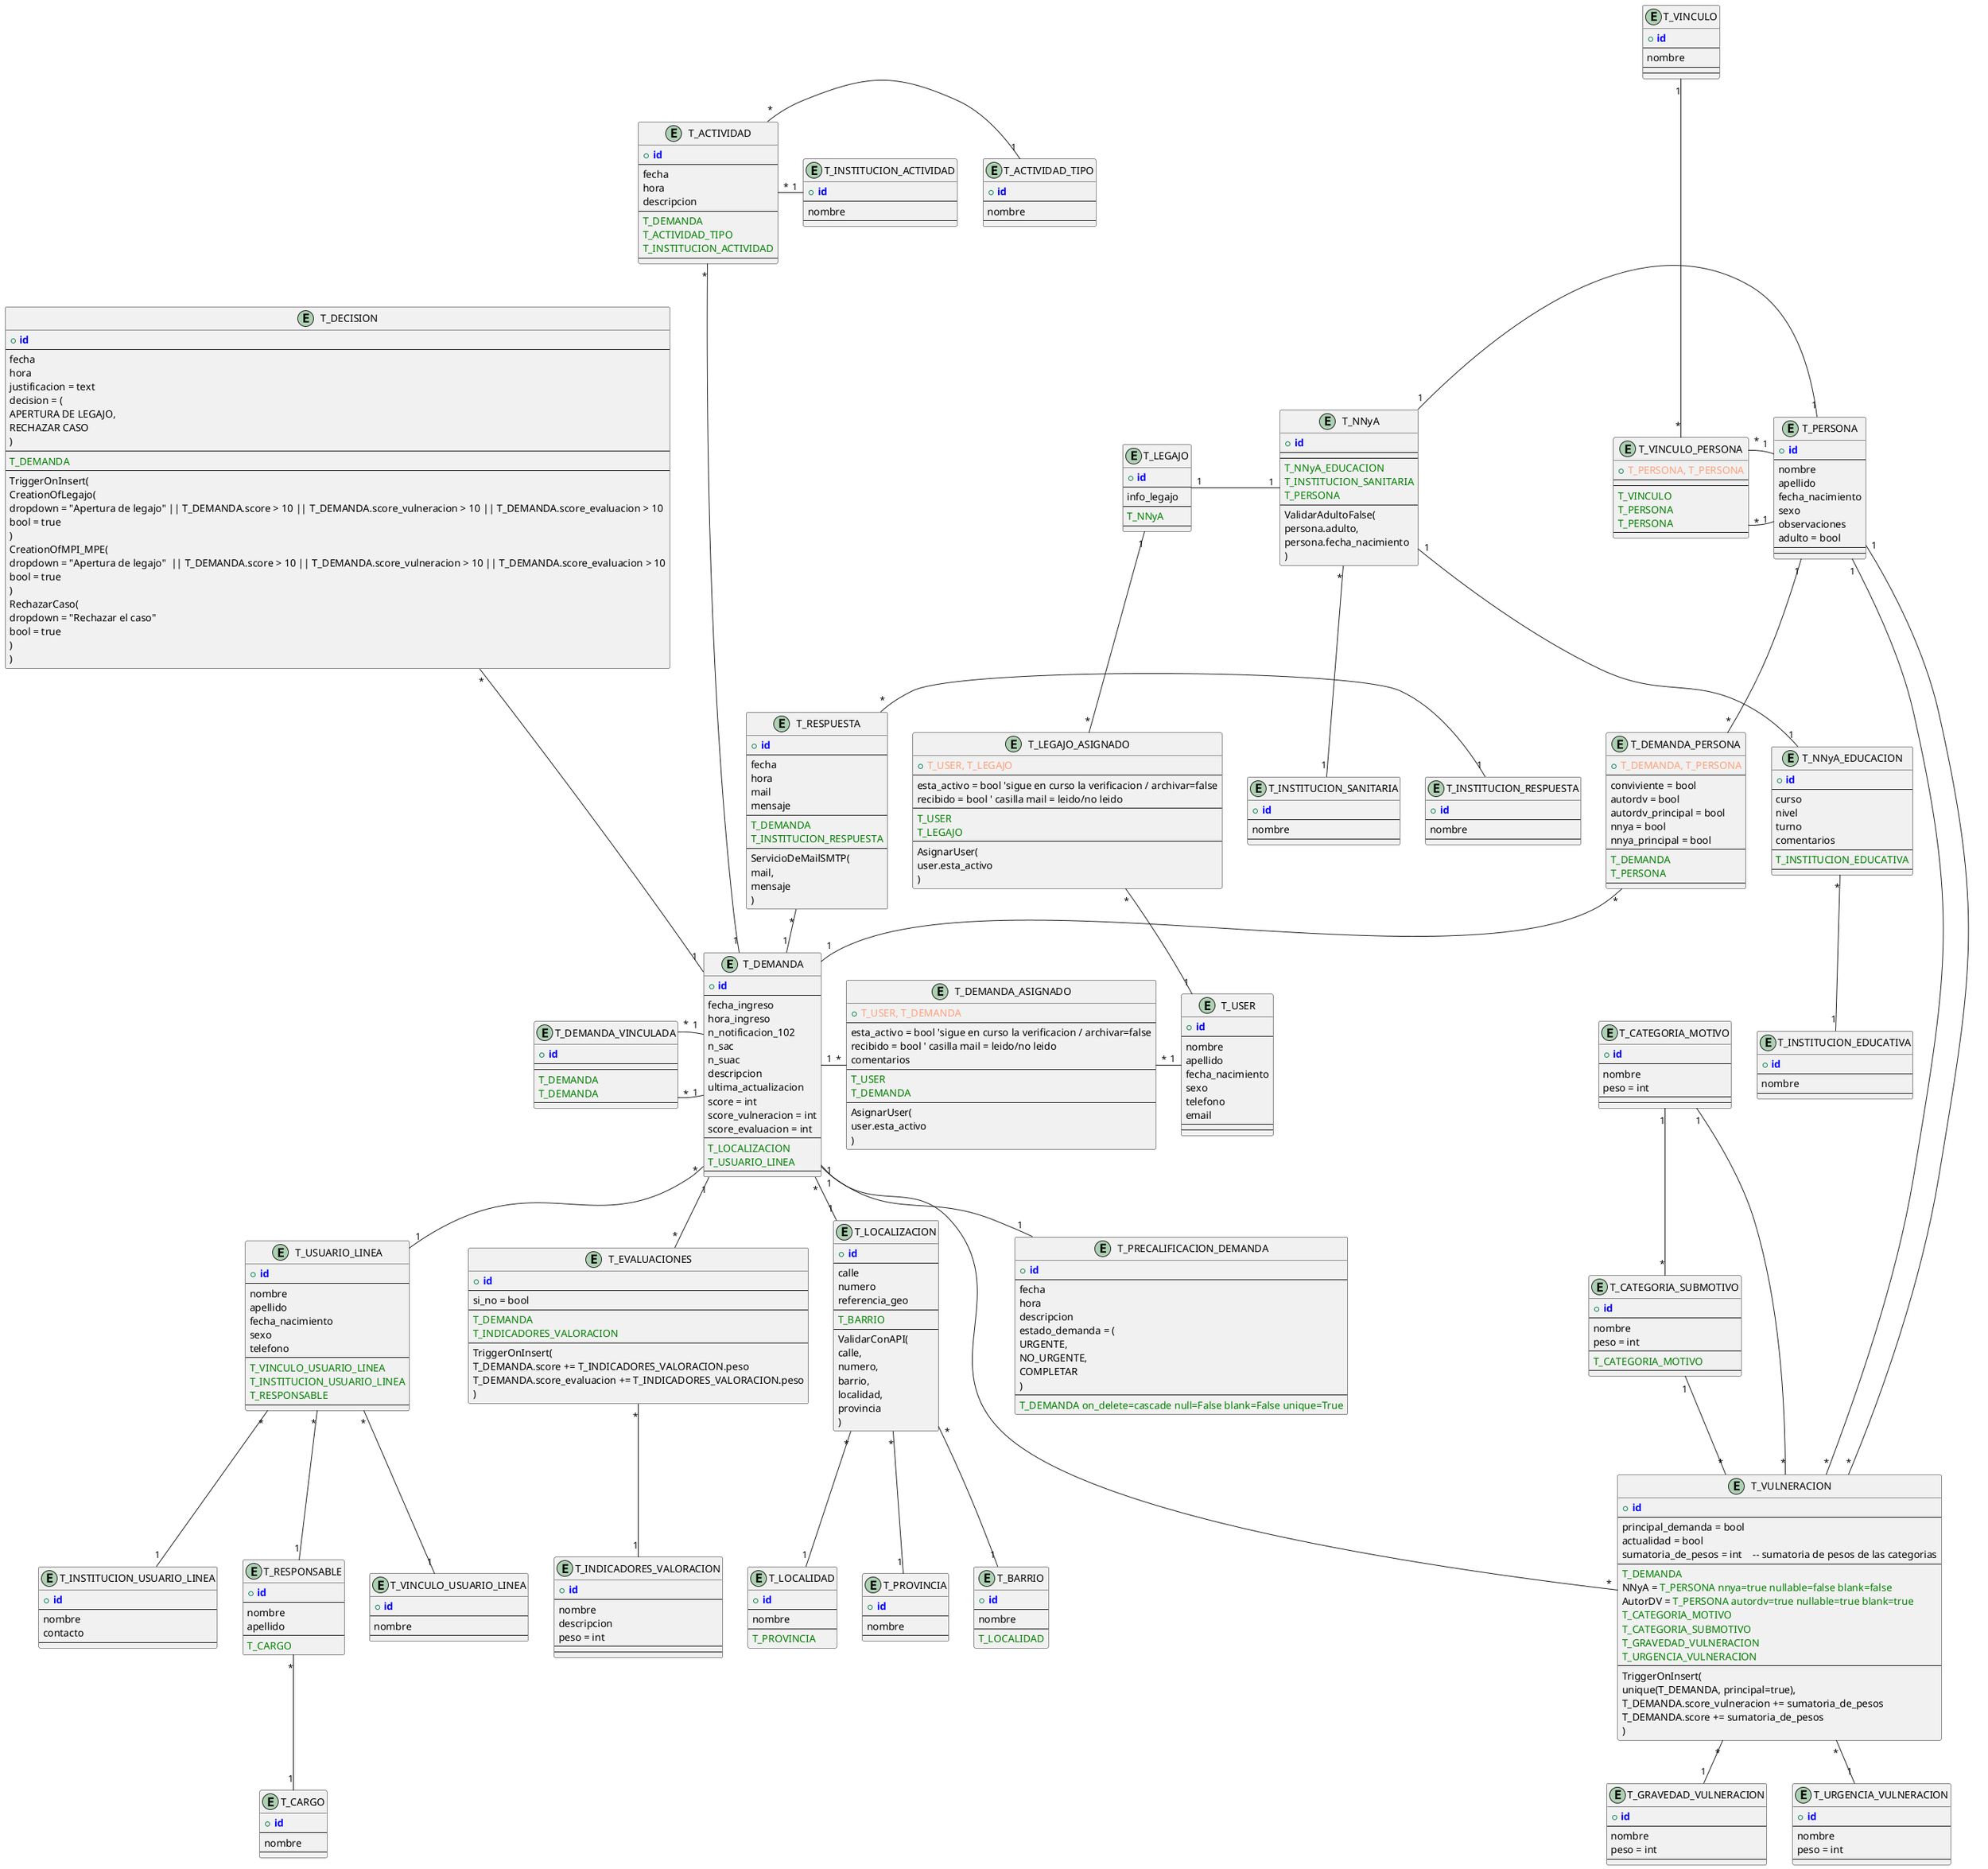 "@startuml full_logical_erd"

!define PRIMARY_KEY(x) <b><color:blue>x</color></b>
!define FOREIGN_KEY(x) <color:green>x</color>
!define COMPOSITE_KEY(x, y) <color:LightSalmon>x, y</color>

entity T_DEMANDA {
    + PRIMARY_KEY(id)
    --
    fecha_ingreso
    hora_ingreso
    n_notificacion_102
    n_sac
    n_suac
    descripcion
    ultima_actualizacion
    score = int
    score_vulneracion = int
    score_evaluacion = int
    --
    FOREIGN_KEY(T_LOCALIZACION)
    FOREIGN_KEY(T_USUARIO_LINEA)
    --
}

entity T_DEMANDA_ASIGNADO {
    + COMPOSITE_KEY(T_USER, T_DEMANDA)
    --
    esta_activo = bool 'sigue en curso la verificacion / archivar=false
    recibido = bool ' casilla mail = leido/no leido
    comentarios
    --
    FOREIGN_KEY(T_USER)
    FOREIGN_KEY(T_DEMANDA)
    --
    AsignarUser(
        user.esta_activo
        )
}

entity T_PRECALIFICACION_DEMANDA {
    + PRIMARY_KEY(id)
    --
    fecha
    hora
    descripcion
    estado_demanda = (
        URGENTE,
        NO_URGENTE,
        COMPLETAR
    )
    --
    FOREIGN_KEY(T_DEMANDA on_delete=cascade null=False blank=False unique=True)
}

entity T_LOCALIZACION {
    + PRIMARY_KEY(id)
    --
    calle
    numero
    referencia_geo
    --
    FOREIGN_KEY(T_BARRIO)
    --
    ValidarConAPI(
        calle,
        numero,
        barrio,
        localidad,
        provincia
        )
}

entity T_NNyA {
    + PRIMARY_KEY(id)
    --
    --
    FOREIGN_KEY(T_NNyA_EDUCACION)
    FOREIGN_KEY(T_INSTITUCION_SANITARIA)
    FOREIGN_KEY(T_PERSONA)
    --
    ValidarAdultoFalse(
        persona.adulto,
        persona.fecha_nacimiento
        )
}

entity T_NNyA_EDUCACION {
    + PRIMARY_KEY(id)
    --
    curso
    nivel
    turno
    comentarios
    --
    FOREIGN_KEY(T_INSTITUCION_EDUCATIVA)
    --
}

entity T_PERSONA {
    + PRIMARY_KEY(id)
    --
    nombre
    apellido
    fecha_nacimiento
    sexo
    observaciones
    adulto = bool
    --
    --
}

entity T_DEMANDA_PERSONA {
    + COMPOSITE_KEY(T_DEMANDA, T_PERSONA)
    --
    conviviente = bool
    autordv = bool
    autordv_principal = bool
    nnya = bool
    nnya_principal = bool
    --
    FOREIGN_KEY(T_DEMANDA)
    FOREIGN_KEY(T_PERSONA)
    --
}

entity T_VINCULO_PERSONA {
    + COMPOSITE_KEY(T_PERSONA, T_PERSONA)
    --
    --
    FOREIGN_KEY(T_VINCULO)
    FOREIGN_KEY(T_PERSONA)
    FOREIGN_KEY(T_PERSONA)
    --
}

entity T_USUARIO_LINEA {
    + PRIMARY_KEY(id)
    --
    nombre
    apellido
    fecha_nacimiento
    sexo
    telefono
    --
    FOREIGN_KEY(T_VINCULO_USUARIO_LINEA)
    FOREIGN_KEY(T_INSTITUCION_USUARIO_LINEA)
    FOREIGN_KEY(T_RESPONSABLE)
    --
}

entity T_INSTITUCION_USUARIO_LINEA {
    + PRIMARY_KEY(id)
    --
    nombre
    contacto
    --
}

entity T_RESPONSABLE {
    + PRIMARY_KEY(id)
    --
    nombre
    apellido
    --
    FOREIGN_KEY(T_CARGO)
}

entity T_VULNERACION {
    + PRIMARY_KEY(id)
    --
    principal_demanda = bool
    actualidad = bool
    sumatoria_de_pesos = int    -- sumatoria de pesos de las categorias
    --
    FOREIGN_KEY(T_DEMANDA)
    NNyA = FOREIGN_KEY(T_PERSONA nnya=true nullable=false blank=false)
    AutorDV = FOREIGN_KEY(T_PERSONA autordv=true nullable=true blank=true)
    FOREIGN_KEY(T_CATEGORIA_MOTIVO)
    FOREIGN_KEY(T_CATEGORIA_SUBMOTIVO)
    FOREIGN_KEY(T_GRAVEDAD_VULNERACION)
    FOREIGN_KEY(T_URGENCIA_VULNERACION)
    --
    TriggerOnInsert(
        unique(T_DEMANDA, principal=true),
        T_DEMANDA.score_vulneracion += sumatoria_de_pesos
        T_DEMANDA.score += sumatoria_de_pesos
    )
}

entity T_ACTIVIDAD {
    + PRIMARY_KEY(id)
    --
    fecha
    hora
    descripcion
    --
    FOREIGN_KEY(T_DEMANDA)
    FOREIGN_KEY(T_ACTIVIDAD_TIPO)
    FOREIGN_KEY(T_INSTITUCION_ACTIVIDAD)
    --
}

entity T_RESPUESTA {
    + PRIMARY_KEY(id)
    --
    fecha
    hora
    mail
    mensaje
    --
    FOREIGN_KEY(T_DEMANDA)
    FOREIGN_KEY(T_INSTITUCION_RESPUESTA)
    --
    ServicioDeMailSMTP(
        mail,
        mensaje
        )
}

entity T_DEMANDA_VINCULADA {
    + PRIMARY_KEY(id)
    --
    --
    FOREIGN_KEY(T_DEMANDA)
    FOREIGN_KEY(T_DEMANDA)
    --
}

entity T_DECISION {
    + PRIMARY_KEY(id)
    --
    fecha
    hora
    justificacion = text
    decision = (
        APERTURA DE LEGAJO,
        RECHAZAR CASO
    )
    --
    FOREIGN_KEY(T_DEMANDA)
    --
    TriggerOnInsert(
        CreationOfLegajo(
            dropdown = "Apertura de legajo" || T_DEMANDA.score > 10 || T_DEMANDA.score_vulneracion > 10 || T_DEMANDA.score_evaluacion > 10
            bool = true
        )
        CreationOfMPI_MPE(
            dropdown = "Apertura de legajo"  || T_DEMANDA.score > 10 || T_DEMANDA.score_vulneracion > 10 || T_DEMANDA.score_evaluacion > 10
            bool = true
        )
        RechazarCaso(
            dropdown = "Rechazar el caso"
            bool = true
        )
    )
}

entity T_INDICADORES_VALORACION {
    + PRIMARY_KEY(id)
    --
    nombre
    descripcion
    peso = int
    --
    --
}

entity T_EVALUACIONES {
    + PRIMARY_KEY(id)
    --
    si_no = bool
    --
    FOREIGN_KEY(T_DEMANDA)
    FOREIGN_KEY(T_INDICADORES_VALORACION)
    --
    TriggerOnInsert(
        T_DEMANDA.score += T_INDICADORES_VALORACION.peso
        T_DEMANDA.score_evaluacion += T_INDICADORES_VALORACION.peso
        )
}

entity T_LEGAJO {
    + PRIMARY_KEY(id)
    --
    info_legajo
    --
    FOREIGN_KEY(T_NNyA)
    --
}

entity T_LEGAJO_ASIGNADO {
    + COMPOSITE_KEY(T_USER, T_LEGAJO)
    --
    esta_activo = bool 'sigue en curso la verificacion / archivar=false
    recibido = bool ' casilla mail = leido/no leido
    --
    FOREIGN_KEY(T_USER)
    FOREIGN_KEY(T_LEGAJO)
    --
    AsignarUser(
        user.esta_activo
        )
}

entity T_USER {
    + PRIMARY_KEY(id)
    --
    nombre
    apellido
    fecha_nacimiento
    sexo
    telefono
    email
    --
    --
}

entity T_VINCULO {
    + PRIMARY_KEY(id)
    --
    nombre
    --
    --
}

entity T_CARGO {
    + PRIMARY_KEY(id)
    --
    nombre
    --
}

entity T_CATEGORIA_MOTIVO {
    + PRIMARY_KEY(id)
    --
    nombre
    peso = int
    --
    --
}

entity T_CATEGORIA_SUBMOTIVO {
    + PRIMARY_KEY(id)
    --
    nombre
    peso = int
    --
    FOREIGN_KEY(T_CATEGORIA_MOTIVO)
    --
}

entity T_URGENCIA_VULNERACION {
    + PRIMARY_KEY(id)
    --
    nombre
    peso = int
    --
}

entity T_GRAVEDAD_VULNERACION {
    + PRIMARY_KEY(id)
    --
    nombre
    peso = int
    --
}

entity T_BARRIO {
    + PRIMARY_KEY(id)
    --
    nombre
    --
    FOREIGN_KEY(T_LOCALIDAD)
}

entity T_LOCALIDAD {
    + PRIMARY_KEY(id)
    --
    nombre
    --
    FOREIGN_KEY(T_PROVINCIA)
}

entity T_PROVINCIA {
    + PRIMARY_KEY(id)
    --
    nombre
    --
}

entity T_VINCULO_USUARIO_LINEA {
    + PRIMARY_KEY(id)
    --
    nombre
    --
}

entity T_INSTITUCION_ACTIVIDAD {
    + PRIMARY_KEY(id)
    --
    nombre
    --
}

entity T_INSTITUCION_RESPUESTA {
    + PRIMARY_KEY(id)
    --
    nombre
    --
}

entity T_INSTITUCION_EDUCATIVA {
    + PRIMARY_KEY(id)
    --
    nombre
    --
}

entity T_INSTITUCION_SANITARIA {
    + PRIMARY_KEY(id)
    --
    nombre
    --
}

entity T_ACTIVIDAD_TIPO {
    + PRIMARY_KEY(id)
    --
    nombre
    --
}

T_DEMANDA_ASIGNADO "*" - "1" T_USER
T_DEMANDA "1" - "*" T_DEMANDA_ASIGNADO
T_DEMANDA "1" -- "1" T_PRECALIFICACION_DEMANDA

T_DEMANDA "*" -- "1" T_LOCALIZACION
T_LOCALIZACION "*" -- "1" T_BARRIO
T_LOCALIZACION "*" -- "1" T_LOCALIDAD
T_LOCALIZACION "*" -- "1" T_PROVINCIA

T_NNyA "1" -- "1" T_NNyA_EDUCACION
T_NNyA_EDUCACION "*" -- "1" T_INSTITUCION_EDUCATIVA
T_NNyA "*" -- "1" T_INSTITUCION_SANITARIA

T_NNyA "1" - "1" T_PERSONA

T_DEMANDA_PERSONA "*" -- "1" T_DEMANDA
T_PERSONA "1" -- "*" T_DEMANDA_PERSONA

T_VINCULO_PERSONA "*" - "1" T_PERSONA
T_VINCULO_PERSONA "*" - "1" T_PERSONA
T_VINCULO "1" --- "*" T_VINCULO_PERSONA

T_DEMANDA "*" -- "1" T_USUARIO_LINEA
T_USUARIO_LINEA "*" -- "1" T_VINCULO_USUARIO_LINEA

T_USUARIO_LINEA "*" -- "1" T_INSTITUCION_USUARIO_LINEA

T_USUARIO_LINEA "*" -- "1" T_RESPONSABLE
T_RESPONSABLE "*" -- "1" T_CARGO

T_DEMANDA "1" --- "*" T_VULNERACION
T_CATEGORIA_MOTIVO "1" -- "*" T_CATEGORIA_SUBMOTIVO
T_CATEGORIA_MOTIVO "1" -- "*" T_VULNERACION
T_CATEGORIA_SUBMOTIVO "1" -- "*" T_VULNERACION

T_VULNERACION "*" -- "1" T_GRAVEDAD_VULNERACION
T_VULNERACION "*" -- "1" T_URGENCIA_VULNERACION

T_PERSONA "1" -- "*" T_VULNERACION
T_PERSONA "1" -- "*" T_VULNERACION

T_ACTIVIDAD "*" ---- "1" T_DEMANDA
T_ACTIVIDAD "*" - "1" T_ACTIVIDAD_TIPO
T_ACTIVIDAD "*" - "1" T_INSTITUCION_ACTIVIDAD

T_RESPUESTA "*" -- "1" T_DEMANDA
T_RESPUESTA "*" - "1" T_INSTITUCION_RESPUESTA

T_DEMANDA_VINCULADA "*" - "1" T_DEMANDA
T_DEMANDA_VINCULADA "*" - "1" T_DEMANDA

T_DECISION "*" --- "1" T_DEMANDA
T_DEMANDA "1" -- "*" T_EVALUACIONES
T_EVALUACIONES "*" -- "1" T_INDICADORES_VALORACION

T_LEGAJO "1" - "1" T_NNyA

T_LEGAJO_ASIGNADO "*" - "1" T_USER
T_LEGAJO "1" - "*" T_LEGAJO_ASIGNADO

@enduml

' DemandasVinculadas = Conexiones de la demanda = caso1=fkDemanda, caso2=fkDemanda
' caratula = identificar legajo o expediente
' la caratula identifica el NNyA al que se le genera la demanda
' el legajo deberia estar relacionado con la caratula, ¿ osea el NNyA principal ?
